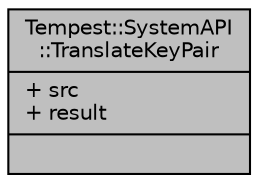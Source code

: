 digraph "Tempest::SystemAPI::TranslateKeyPair"
{
  edge [fontname="Helvetica",fontsize="10",labelfontname="Helvetica",labelfontsize="10"];
  node [fontname="Helvetica",fontsize="10",shape=record];
  Node1 [label="{Tempest::SystemAPI\l::TranslateKeyPair\n|+ src\l+ result\l|}",height=0.2,width=0.4,color="black", fillcolor="grey75", style="filled", fontcolor="black"];
}
